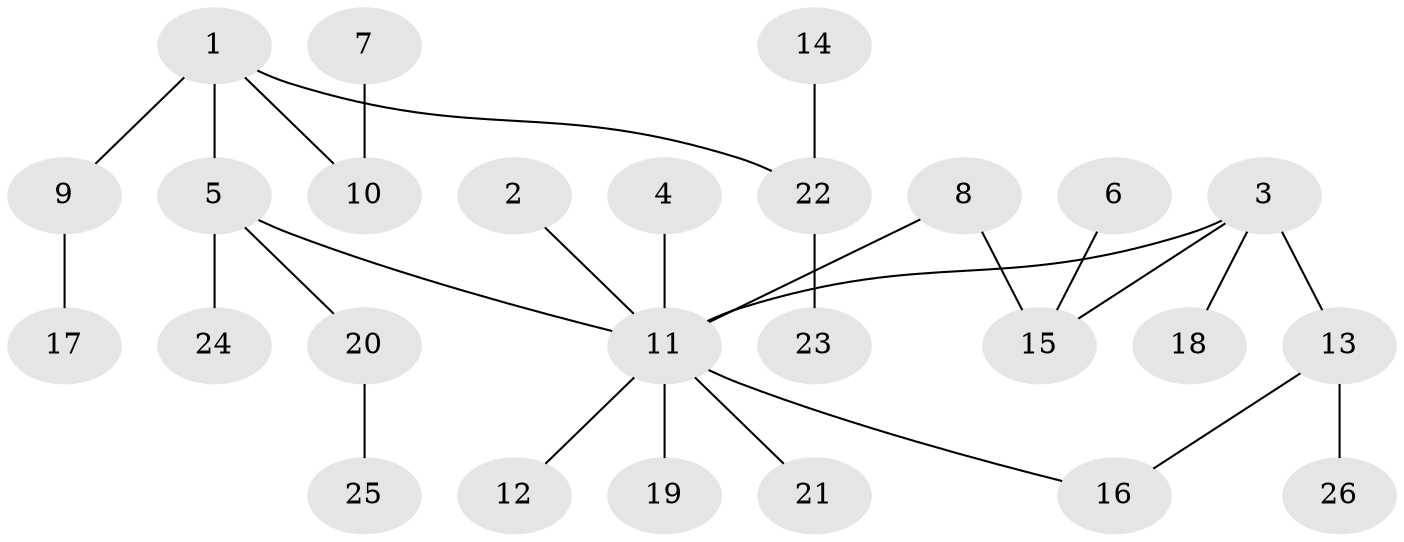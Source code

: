 // original degree distribution, {2: 0.23076923076923078, 5: 0.019230769230769232, 11: 0.019230769230769232, 4: 0.11538461538461539, 1: 0.5192307692307693, 3: 0.09615384615384616}
// Generated by graph-tools (version 1.1) at 2025/49/03/09/25 03:49:26]
// undirected, 26 vertices, 27 edges
graph export_dot {
graph [start="1"]
  node [color=gray90,style=filled];
  1;
  2;
  3;
  4;
  5;
  6;
  7;
  8;
  9;
  10;
  11;
  12;
  13;
  14;
  15;
  16;
  17;
  18;
  19;
  20;
  21;
  22;
  23;
  24;
  25;
  26;
  1 -- 5 [weight=1.0];
  1 -- 9 [weight=1.0];
  1 -- 10 [weight=1.0];
  1 -- 22 [weight=1.0];
  2 -- 11 [weight=1.0];
  3 -- 11 [weight=1.0];
  3 -- 13 [weight=1.0];
  3 -- 15 [weight=1.0];
  3 -- 18 [weight=1.0];
  4 -- 11 [weight=1.0];
  5 -- 11 [weight=1.0];
  5 -- 20 [weight=1.0];
  5 -- 24 [weight=1.0];
  6 -- 15 [weight=1.0];
  7 -- 10 [weight=1.0];
  8 -- 11 [weight=1.0];
  8 -- 15 [weight=1.0];
  9 -- 17 [weight=1.0];
  11 -- 12 [weight=1.0];
  11 -- 16 [weight=1.0];
  11 -- 19 [weight=1.0];
  11 -- 21 [weight=1.0];
  13 -- 16 [weight=1.0];
  13 -- 26 [weight=1.0];
  14 -- 22 [weight=1.0];
  20 -- 25 [weight=1.0];
  22 -- 23 [weight=1.0];
}
